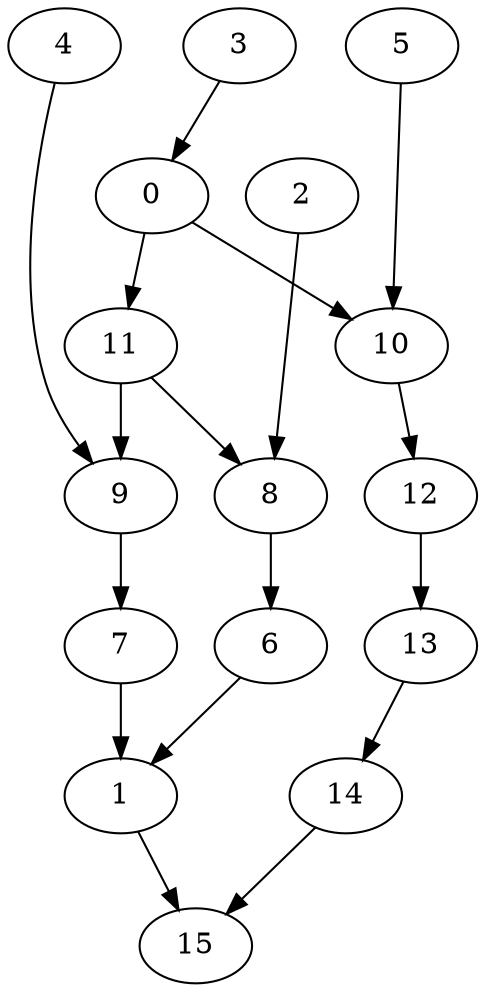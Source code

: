 digraph g {
0;
1;
2;
3;
4;
5;
6;
7;
8;
9;
10;
11;
12;
13;
14;
15;
0 -> 11 [weight=0];
0 -> 10 [weight=0];
1 -> 15 [weight=0];
2 -> 8 [weight=0];
3 -> 0 [weight=0];
4 -> 9 [weight=0];
5 -> 10 [weight=0];
6 -> 1 [weight=0];
7 -> 1 [weight=1];
8 -> 6 [weight=0];
9 -> 7 [weight=0];
10 -> 12 [weight=0];
11 -> 8 [weight=0];
11 -> 9 [weight=1];
12 -> 13 [weight=0];
13 -> 14 [weight=0];
14 -> 15 [weight=0];
}
